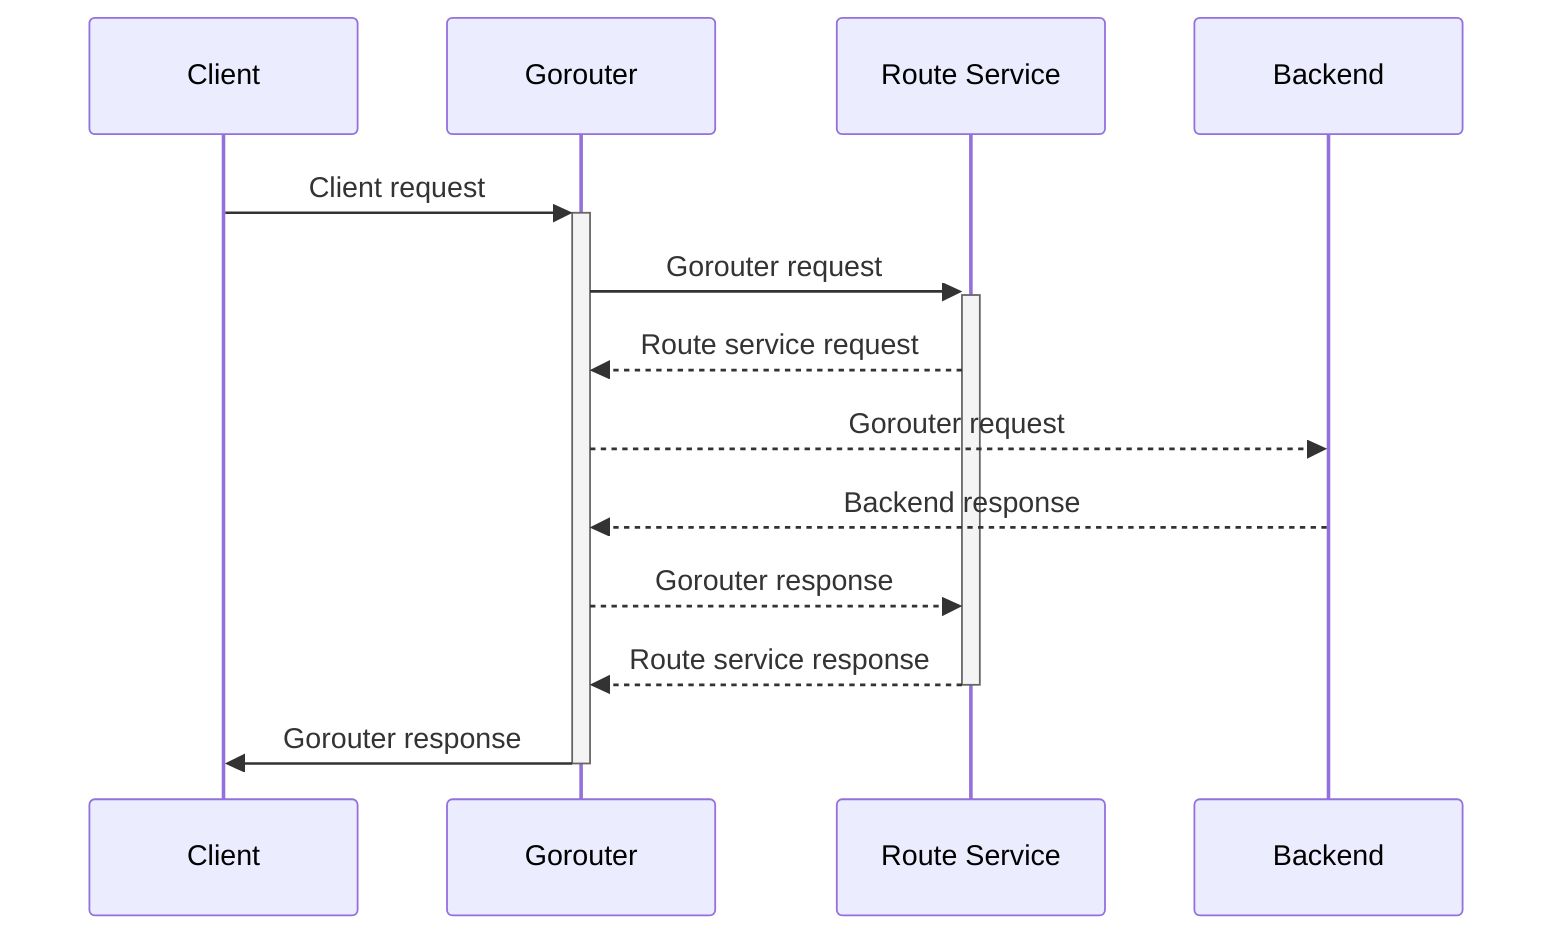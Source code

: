 sequenceDiagram
  Client->>+Gorouter: Client request
    Gorouter->>+Route Service: Gorouter request
      Route Service-->>Gorouter: Route service request
      Gorouter-->>Backend: Gorouter request
      Backend-->>Gorouter: Backend response
      Gorouter-->>Route Service: Gorouter response
    Route Service-->>-Gorouter: Route service response
  Gorouter->>-Client: Gorouter response